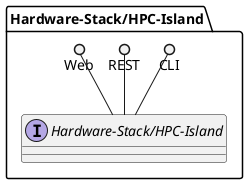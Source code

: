 @startuml

package "Hardware-Stack/HPC-Island" {
    interface "Hardware-Stack/HPC-Island" {

    }
    CLI ()-- "Hardware-Stack/HPC-Island"
    REST ()-- "Hardware-Stack/HPC-Island"
    Web ()-- "Hardware-Stack/HPC-Island"

}


@enduml
